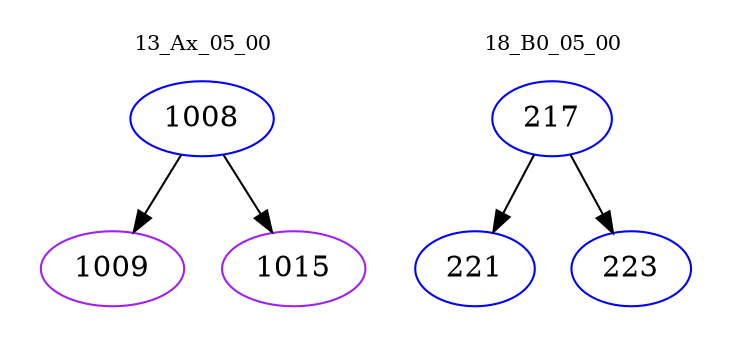 digraph{
subgraph cluster_0 {
color = white
label = "13_Ax_05_00";
fontsize=10;
T0_1008 [label="1008", color="blue"]
T0_1008 -> T0_1009 [color="black"]
T0_1009 [label="1009", color="purple"]
T0_1008 -> T0_1015 [color="black"]
T0_1015 [label="1015", color="purple"]
}
subgraph cluster_1 {
color = white
label = "18_B0_05_00";
fontsize=10;
T1_217 [label="217", color="blue"]
T1_217 -> T1_221 [color="black"]
T1_221 [label="221", color="blue"]
T1_217 -> T1_223 [color="black"]
T1_223 [label="223", color="blue"]
}
}
